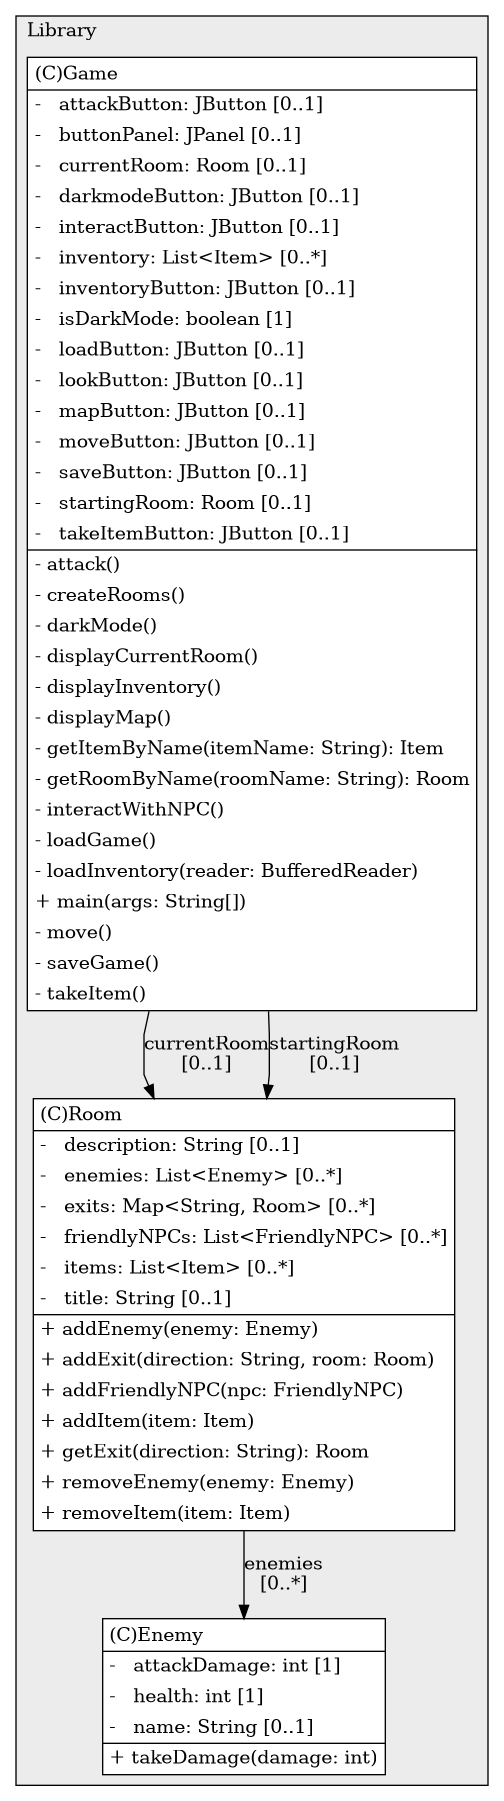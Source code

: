 @startuml

/' diagram meta data start
config=StructureConfiguration;
{
  "projectClassification": {
    "searchMode": "OpenProject", // OpenProject, AllProjects
    "includedProjects": "",
    "pathEndKeywords": "*.impl",
    "isClientPath": "",
    "isClientName": "",
    "isTestPath": "",
    "isTestName": "",
    "isMappingPath": "",
    "isMappingName": "",
    "isDataAccessPath": "",
    "isDataAccessName": "",
    "isDataStructurePath": "",
    "isDataStructureName": "",
    "isInterfaceStructuresPath": "",
    "isInterfaceStructuresName": "",
    "isEntryPointPath": "",
    "isEntryPointName": "",
    "treatFinalFieldsAsMandatory": false
  },
  "graphRestriction": {
    "classPackageExcludeFilter": "",
    "classPackageIncludeFilter": "",
    "classNameExcludeFilter": "",
    "classNameIncludeFilter": "",
    "methodNameExcludeFilter": "",
    "methodNameIncludeFilter": "",
    "removeByInheritance": "", // inheritance/annotation based filtering is done in a second step
    "removeByAnnotation": "",
    "removeByClassPackage": "", // cleanup the graph after inheritance/annotation based filtering is done
    "removeByClassName": "",
    "cutMappings": false,
    "cutEnum": true,
    "cutTests": true,
    "cutClient": true,
    "cutDataAccess": false,
    "cutInterfaceStructures": false,
    "cutDataStructures": false,
    "cutGetterAndSetter": true,
    "cutConstructors": true
  },
  "graphTraversal": {
    "forwardDepth": 6,
    "backwardDepth": 6,
    "classPackageExcludeFilter": "",
    "classPackageIncludeFilter": "",
    "classNameExcludeFilter": "",
    "classNameIncludeFilter": "",
    "methodNameExcludeFilter": "",
    "methodNameIncludeFilter": "",
    "hideMappings": false,
    "hideDataStructures": false,
    "hidePrivateMethods": true,
    "hideInterfaceCalls": true, // indirection: implementation -> interface (is hidden) -> implementation
    "onlyShowApplicationEntryPoints": false, // root node is included
    "useMethodCallsForStructureDiagram": "ForwardOnly" // ForwardOnly, BothDirections, No
  },
  "details": {
    "aggregation": "GroupByClass", // ByClass, GroupByClass, None
    "showClassGenericTypes": true,
    "showMethods": true,
    "showMethodParameterNames": true,
    "showMethodParameterTypes": true,
    "showMethodReturnType": true,
    "showPackageLevels": 2,
    "showDetailedClassStructure": true
  },
  "rootClass": "Library.Enemy",
  "extensionCallbackMethod": "" // qualified.class.name#methodName - signature: public static String method(String)
}
diagram meta data end '/



digraph g {
    rankdir="TB"
    splines=polyline
    

'nodes 
subgraph cluster_1830861979 { 
   	label=Library
	labeljust=l
	fillcolor="#ececec"
	style=filled
   
   Enemy1830861979[
	label=<<TABLE BORDER="1" CELLBORDER="0" CELLPADDING="4" CELLSPACING="0">
<TR><TD ALIGN="LEFT" >(C)Enemy</TD></TR>
<HR/>
<TR><TD ALIGN="LEFT" >-   attackDamage: int [1]</TD></TR>
<TR><TD ALIGN="LEFT" >-   health: int [1]</TD></TR>
<TR><TD ALIGN="LEFT" >-   name: String [0..1]</TD></TR>
<HR/>
<TR><TD ALIGN="LEFT" >+ takeDamage(damage: int)</TD></TR>
</TABLE>>
	style=filled
	margin=0
	shape=plaintext
	fillcolor="#FFFFFF"
];

Game1830861979[
	label=<<TABLE BORDER="1" CELLBORDER="0" CELLPADDING="4" CELLSPACING="0">
<TR><TD ALIGN="LEFT" >(C)Game</TD></TR>
<HR/>
<TR><TD ALIGN="LEFT" >-   attackButton: JButton [0..1]</TD></TR>
<TR><TD ALIGN="LEFT" >-   buttonPanel: JPanel [0..1]</TD></TR>
<TR><TD ALIGN="LEFT" >-   currentRoom: Room [0..1]</TD></TR>
<TR><TD ALIGN="LEFT" >-   darkmodeButton: JButton [0..1]</TD></TR>
<TR><TD ALIGN="LEFT" >-   interactButton: JButton [0..1]</TD></TR>
<TR><TD ALIGN="LEFT" >-   inventory: List&lt;Item&gt; [0..*]</TD></TR>
<TR><TD ALIGN="LEFT" >-   inventoryButton: JButton [0..1]</TD></TR>
<TR><TD ALIGN="LEFT" >-   isDarkMode: boolean [1]</TD></TR>
<TR><TD ALIGN="LEFT" >-   loadButton: JButton [0..1]</TD></TR>
<TR><TD ALIGN="LEFT" >-   lookButton: JButton [0..1]</TD></TR>
<TR><TD ALIGN="LEFT" >-   mapButton: JButton [0..1]</TD></TR>
<TR><TD ALIGN="LEFT" >-   moveButton: JButton [0..1]</TD></TR>
<TR><TD ALIGN="LEFT" >-   saveButton: JButton [0..1]</TD></TR>
<TR><TD ALIGN="LEFT" >-   startingRoom: Room [0..1]</TD></TR>
<TR><TD ALIGN="LEFT" >-   takeItemButton: JButton [0..1]</TD></TR>
<HR/>
<TR><TD ALIGN="LEFT" >- attack()</TD></TR>
<TR><TD ALIGN="LEFT" >- createRooms()</TD></TR>
<TR><TD ALIGN="LEFT" >- darkMode()</TD></TR>
<TR><TD ALIGN="LEFT" >- displayCurrentRoom()</TD></TR>
<TR><TD ALIGN="LEFT" >- displayInventory()</TD></TR>
<TR><TD ALIGN="LEFT" >- displayMap()</TD></TR>
<TR><TD ALIGN="LEFT" >- getItemByName(itemName: String): Item</TD></TR>
<TR><TD ALIGN="LEFT" >- getRoomByName(roomName: String): Room</TD></TR>
<TR><TD ALIGN="LEFT" >- interactWithNPC()</TD></TR>
<TR><TD ALIGN="LEFT" >- loadGame()</TD></TR>
<TR><TD ALIGN="LEFT" >- loadInventory(reader: BufferedReader)</TD></TR>
<TR><TD ALIGN="LEFT" >+ main(args: String[])</TD></TR>
<TR><TD ALIGN="LEFT" >- move()</TD></TR>
<TR><TD ALIGN="LEFT" >- saveGame()</TD></TR>
<TR><TD ALIGN="LEFT" >- takeItem()</TD></TR>
</TABLE>>
	style=filled
	margin=0
	shape=plaintext
	fillcolor="#FFFFFF"
];

Room1830861979[
	label=<<TABLE BORDER="1" CELLBORDER="0" CELLPADDING="4" CELLSPACING="0">
<TR><TD ALIGN="LEFT" >(C)Room</TD></TR>
<HR/>
<TR><TD ALIGN="LEFT" >-   description: String [0..1]</TD></TR>
<TR><TD ALIGN="LEFT" >-   enemies: List&lt;Enemy&gt; [0..*]</TD></TR>
<TR><TD ALIGN="LEFT" >-   exits: Map&lt;String, Room&gt; [0..*]</TD></TR>
<TR><TD ALIGN="LEFT" >-   friendlyNPCs: List&lt;FriendlyNPC&gt; [0..*]</TD></TR>
<TR><TD ALIGN="LEFT" >-   items: List&lt;Item&gt; [0..*]</TD></TR>
<TR><TD ALIGN="LEFT" >-   title: String [0..1]</TD></TR>
<HR/>
<TR><TD ALIGN="LEFT" >+ addEnemy(enemy: Enemy)</TD></TR>
<TR><TD ALIGN="LEFT" >+ addExit(direction: String, room: Room)</TD></TR>
<TR><TD ALIGN="LEFT" >+ addFriendlyNPC(npc: FriendlyNPC)</TD></TR>
<TR><TD ALIGN="LEFT" >+ addItem(item: Item)</TD></TR>
<TR><TD ALIGN="LEFT" >+ getExit(direction: String): Room</TD></TR>
<TR><TD ALIGN="LEFT" >+ removeEnemy(enemy: Enemy)</TD></TR>
<TR><TD ALIGN="LEFT" >+ removeItem(item: Item)</TD></TR>
</TABLE>>
	style=filled
	margin=0
	shape=plaintext
	fillcolor="#FFFFFF"
];
} 

'edges    
Game1830861979 -> Room1830861979[label="currentRoom
[0..1]"];
Game1830861979 -> Room1830861979[label="startingRoom
[0..1]"];
Room1830861979 -> Enemy1830861979[label="enemies
[0..*]"];
    
}
@enduml